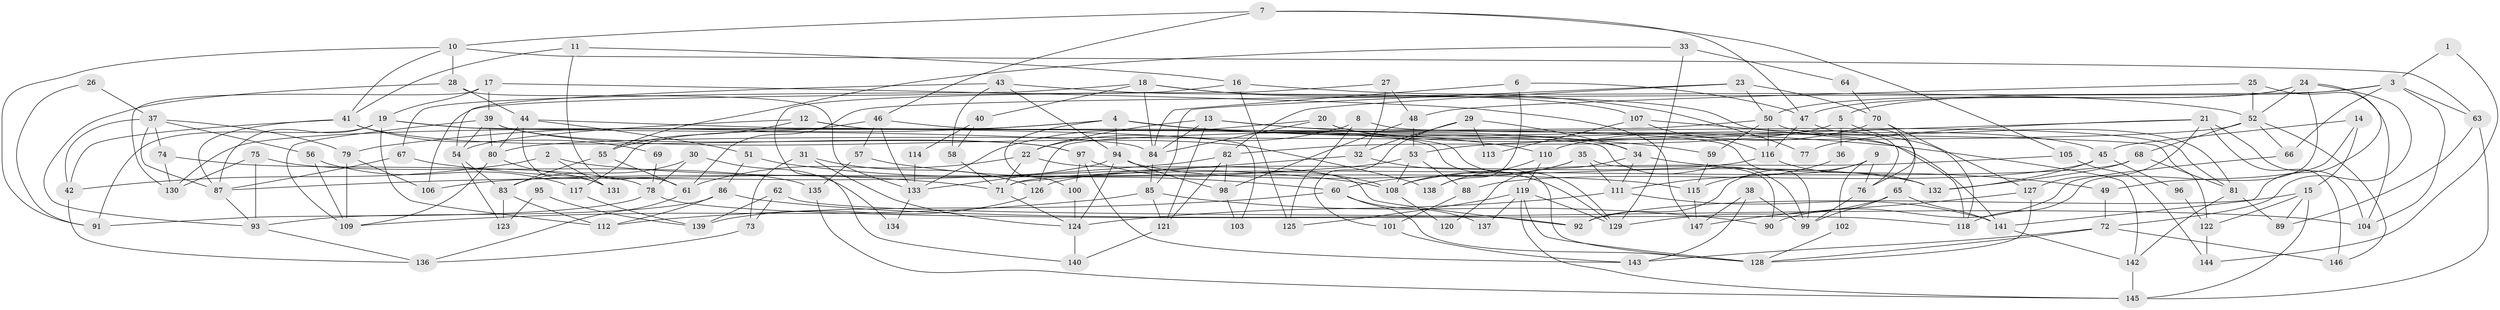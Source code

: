 // coarse degree distribution, {2: 0.09, 3: 0.15, 8: 0.05, 10: 0.01, 4: 0.21, 7: 0.12, 5: 0.19, 6: 0.16, 11: 0.01, 9: 0.01}
// Generated by graph-tools (version 1.1) at 2025/24/03/03/25 07:24:03]
// undirected, 147 vertices, 294 edges
graph export_dot {
graph [start="1"]
  node [color=gray90,style=filled];
  1;
  2;
  3;
  4;
  5;
  6;
  7;
  8;
  9;
  10;
  11;
  12;
  13;
  14;
  15;
  16;
  17;
  18;
  19;
  20;
  21;
  22;
  23;
  24;
  25;
  26;
  27;
  28;
  29;
  30;
  31;
  32;
  33;
  34;
  35;
  36;
  37;
  38;
  39;
  40;
  41;
  42;
  43;
  44;
  45;
  46;
  47;
  48;
  49;
  50;
  51;
  52;
  53;
  54;
  55;
  56;
  57;
  58;
  59;
  60;
  61;
  62;
  63;
  64;
  65;
  66;
  67;
  68;
  69;
  70;
  71;
  72;
  73;
  74;
  75;
  76;
  77;
  78;
  79;
  80;
  81;
  82;
  83;
  84;
  85;
  86;
  87;
  88;
  89;
  90;
  91;
  92;
  93;
  94;
  95;
  96;
  97;
  98;
  99;
  100;
  101;
  102;
  103;
  104;
  105;
  106;
  107;
  108;
  109;
  110;
  111;
  112;
  113;
  114;
  115;
  116;
  117;
  118;
  119;
  120;
  121;
  122;
  123;
  124;
  125;
  126;
  127;
  128;
  129;
  130;
  131;
  132;
  133;
  134;
  135;
  136;
  137;
  138;
  139;
  140;
  141;
  142;
  143;
  144;
  145;
  146;
  147;
  1 -- 3;
  1 -- 144;
  2 -- 42;
  2 -- 131;
  2 -- 115;
  3 -- 104;
  3 -- 61;
  3 -- 5;
  3 -- 63;
  3 -- 66;
  4 -- 94;
  4 -- 34;
  4 -- 79;
  4 -- 100;
  4 -- 110;
  4 -- 130;
  4 -- 142;
  5 -- 118;
  5 -- 36;
  5 -- 82;
  6 -- 47;
  6 -- 138;
  6 -- 84;
  7 -- 10;
  7 -- 46;
  7 -- 47;
  7 -- 105;
  8 -- 22;
  8 -- 81;
  8 -- 125;
  9 -- 76;
  9 -- 115;
  9 -- 92;
  9 -- 102;
  10 -- 28;
  10 -- 63;
  10 -- 41;
  10 -- 91;
  11 -- 16;
  11 -- 41;
  11 -- 61;
  12 -- 55;
  12 -- 54;
  12 -- 103;
  12 -- 128;
  13 -- 22;
  13 -- 84;
  13 -- 59;
  13 -- 99;
  13 -- 121;
  14 -- 49;
  14 -- 45;
  14 -- 15;
  15 -- 145;
  15 -- 89;
  15 -- 92;
  15 -- 122;
  16 -- 125;
  16 -- 52;
  16 -- 106;
  17 -- 19;
  17 -- 39;
  17 -- 130;
  17 -- 147;
  18 -- 76;
  18 -- 84;
  18 -- 40;
  18 -- 67;
  18 -- 77;
  19 -- 84;
  19 -- 87;
  19 -- 91;
  19 -- 112;
  19 -- 122;
  20 -- 84;
  20 -- 141;
  20 -- 45;
  20 -- 133;
  21 -- 104;
  21 -- 146;
  21 -- 53;
  21 -- 77;
  21 -- 127;
  22 -- 61;
  22 -- 92;
  22 -- 71;
  23 -- 82;
  23 -- 50;
  23 -- 70;
  23 -- 85;
  24 -- 52;
  24 -- 47;
  24 -- 50;
  24 -- 72;
  24 -- 118;
  24 -- 141;
  25 -- 52;
  25 -- 48;
  25 -- 104;
  26 -- 37;
  26 -- 91;
  27 -- 48;
  27 -- 140;
  27 -- 32;
  28 -- 133;
  28 -- 93;
  28 -- 44;
  29 -- 101;
  29 -- 32;
  29 -- 34;
  29 -- 113;
  30 -- 78;
  30 -- 83;
  30 -- 134;
  31 -- 124;
  31 -- 126;
  31 -- 73;
  32 -- 71;
  32 -- 129;
  33 -- 55;
  33 -- 129;
  33 -- 64;
  34 -- 111;
  34 -- 49;
  34 -- 120;
  35 -- 111;
  35 -- 108;
  35 -- 60;
  35 -- 90;
  36 -- 111;
  37 -- 87;
  37 -- 79;
  37 -- 42;
  37 -- 56;
  37 -- 74;
  38 -- 99;
  38 -- 147;
  38 -- 143;
  39 -- 97;
  39 -- 80;
  39 -- 54;
  39 -- 109;
  39 -- 138;
  40 -- 58;
  40 -- 114;
  41 -- 97;
  41 -- 42;
  41 -- 69;
  41 -- 87;
  42 -- 136;
  43 -- 107;
  43 -- 94;
  43 -- 54;
  43 -- 58;
  44 -- 80;
  44 -- 51;
  44 -- 99;
  44 -- 131;
  45 -- 132;
  45 -- 88;
  45 -- 96;
  46 -- 117;
  46 -- 129;
  46 -- 57;
  46 -- 133;
  47 -- 65;
  47 -- 116;
  48 -- 98;
  48 -- 53;
  49 -- 72;
  50 -- 59;
  50 -- 81;
  50 -- 116;
  50 -- 126;
  51 -- 86;
  51 -- 108;
  52 -- 68;
  52 -- 66;
  52 -- 80;
  52 -- 146;
  53 -- 106;
  53 -- 88;
  53 -- 108;
  54 -- 83;
  54 -- 123;
  55 -- 61;
  55 -- 83;
  56 -- 109;
  56 -- 117;
  57 -- 60;
  57 -- 135;
  58 -- 71;
  59 -- 115;
  60 -- 128;
  60 -- 112;
  60 -- 137;
  61 -- 136;
  62 -- 92;
  62 -- 73;
  62 -- 139;
  63 -- 89;
  63 -- 145;
  64 -- 70;
  65 -- 99;
  65 -- 141;
  65 -- 129;
  66 -- 90;
  67 -- 71;
  67 -- 87;
  68 -- 81;
  68 -- 71;
  68 -- 132;
  69 -- 78;
  70 -- 110;
  70 -- 76;
  70 -- 127;
  71 -- 124;
  72 -- 128;
  72 -- 143;
  72 -- 146;
  73 -- 136;
  74 -- 130;
  74 -- 78;
  75 -- 135;
  75 -- 130;
  75 -- 93;
  76 -- 99;
  78 -- 91;
  78 -- 118;
  79 -- 109;
  79 -- 106;
  80 -- 109;
  80 -- 131;
  81 -- 142;
  81 -- 89;
  82 -- 87;
  82 -- 98;
  82 -- 121;
  83 -- 112;
  83 -- 123;
  84 -- 85;
  85 -- 121;
  85 -- 90;
  85 -- 109;
  86 -- 93;
  86 -- 112;
  86 -- 104;
  87 -- 93;
  88 -- 101;
  93 -- 136;
  94 -- 132;
  94 -- 133;
  94 -- 98;
  94 -- 124;
  95 -- 139;
  95 -- 123;
  96 -- 122;
  97 -- 143;
  97 -- 108;
  97 -- 100;
  98 -- 103;
  100 -- 124;
  101 -- 143;
  102 -- 128;
  105 -- 108;
  105 -- 144;
  107 -- 116;
  107 -- 118;
  107 -- 113;
  108 -- 120;
  110 -- 119;
  110 -- 138;
  111 -- 141;
  111 -- 124;
  114 -- 133;
  115 -- 147;
  116 -- 126;
  116 -- 132;
  117 -- 139;
  119 -- 128;
  119 -- 129;
  119 -- 125;
  119 -- 137;
  119 -- 145;
  121 -- 140;
  122 -- 144;
  124 -- 140;
  126 -- 139;
  127 -- 128;
  127 -- 147;
  133 -- 134;
  135 -- 145;
  141 -- 142;
  142 -- 145;
}
